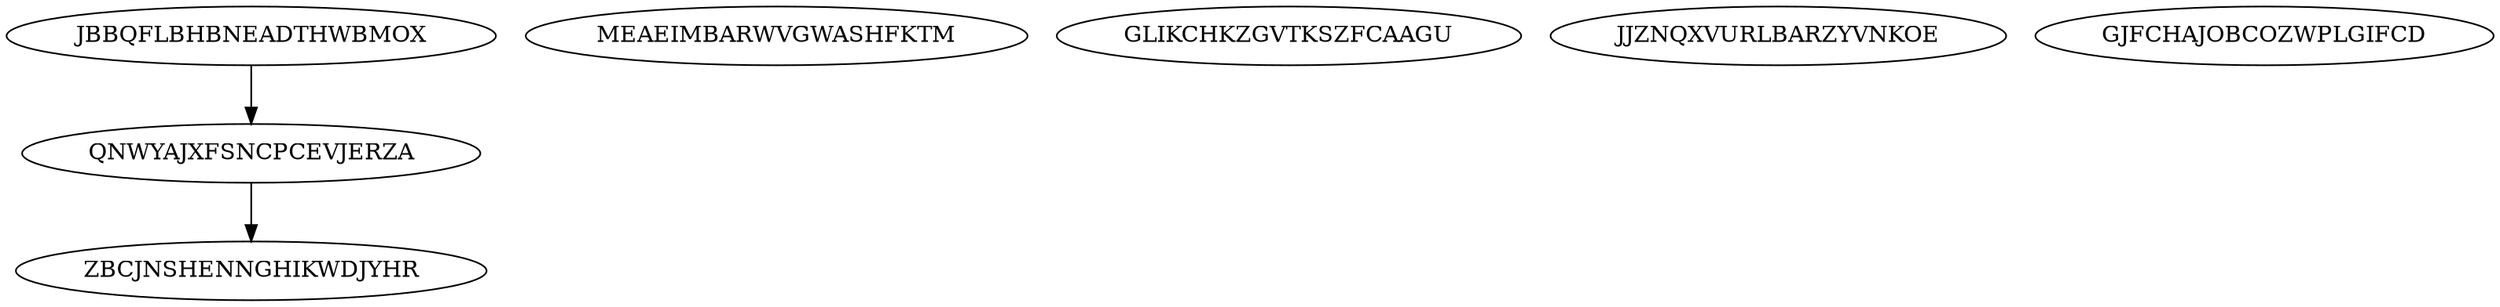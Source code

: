 digraph N7M2 {
	JBBQFLBHBNEADTHWBMOX	[Weight=13];
	MEAEIMBARWVGWASHFKTM	[Weight=12];
	QNWYAJXFSNCPCEVJERZA	[Weight=18];
	ZBCJNSHENNGHIKWDJYHR	[Weight=12];
	GLIKCHKZGVTKSZFCAAGU	[Weight=12];
	JJZNQXVURLBARZYVNKOE	[Weight=11];
	GJFCHAJOBCOZWPLGIFCD	[Weight=20];
	QNWYAJXFSNCPCEVJERZA -> ZBCJNSHENNGHIKWDJYHR [Weight=11];
	JBBQFLBHBNEADTHWBMOX -> QNWYAJXFSNCPCEVJERZA [Weight=14];
}
